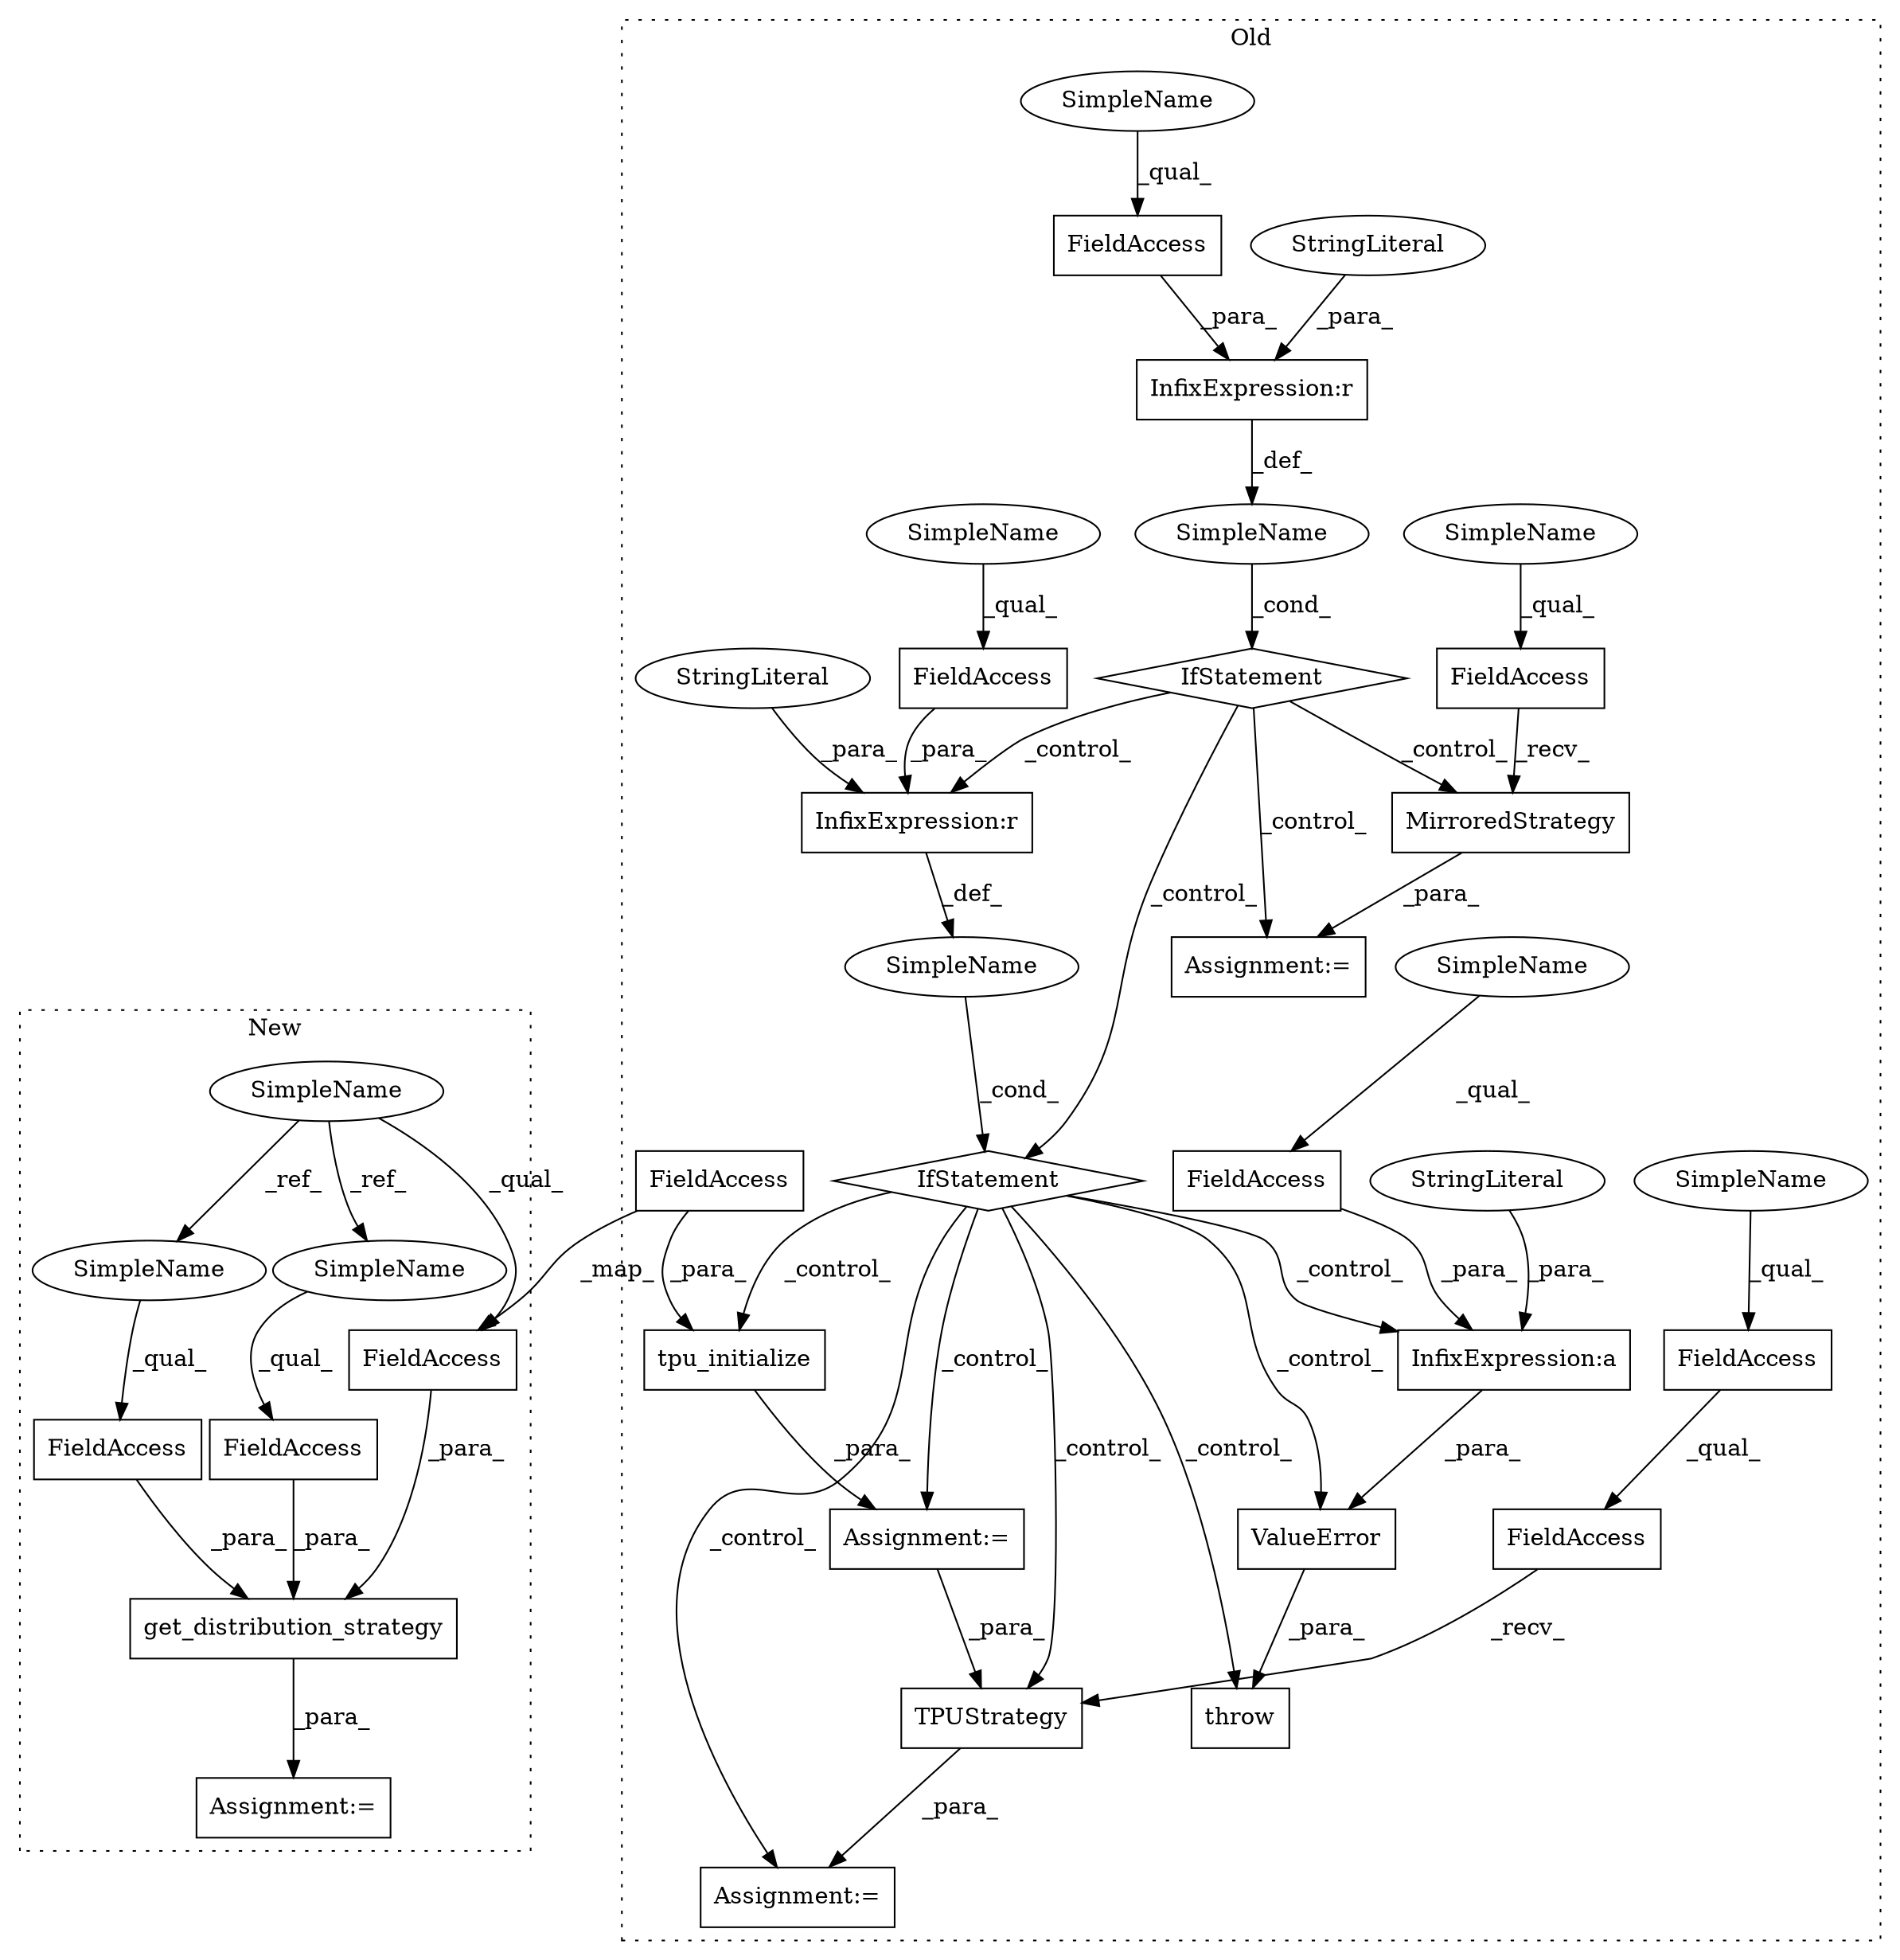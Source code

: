 digraph G {
subgraph cluster0 {
1 [label="IfStatement" a="25" s="10313,10345" l="4,2" shape="diamond"];
4 [label="SimpleName" a="42" s="" l="" shape="ellipse"];
5 [label="Assignment:=" a="7" s="10254" l="1" shape="box"];
6 [label="IfStatement" a="25" s="10201,10236" l="4,2" shape="diamond"];
7 [label="InfixExpression:r" a="27" s="10224" l="4" shape="box"];
8 [label="SimpleName" a="42" s="" l="" shape="ellipse"];
9 [label="Assignment:=" a="7" s="10371" l="1" shape="box"];
10 [label="InfixExpression:r" a="27" s="10336" l="4" shape="box"];
11 [label="TPUStrategy" a="32" s="10457,10485" l="12,1" shape="box"];
12 [label="InfixExpression:a" a="27" s="10578" l="3" shape="box"];
13 [label="MirroredStrategy" a="32" s="10277" l="18" shape="box"];
14 [label="StringLiteral" a="45" s="10525" l="53" shape="ellipse"];
15 [label="StringLiteral" a="45" s="10340" l="5" shape="ellipse"];
16 [label="StringLiteral" a="45" s="10228" l="8" shape="ellipse"];
17 [label="throw" a="53" s="10508" l="6" shape="box"];
19 [label="FieldAccess" a="22" s="10422" l="34" shape="box"];
20 [label="FieldAccess" a="22" s="10205" l="19" shape="box"];
22 [label="FieldAccess" a="22" s="10317" l="19" shape="box"];
23 [label="FieldAccess" a="22" s="10581" l="19" shape="box"];
24 [label="FieldAccess" a="22" s="10255" l="21" shape="box"];
25 [label="FieldAccess" a="22" s="10422" l="21" shape="box"];
26 [label="ValueError" a="32" s="10514,10600" l="11,1" shape="box"];
27 [label="tpu_initialize" a="32" s="10380,10404" l="15,1" shape="box"];
29 [label="Assignment:=" a="7" s="10421" l="1" shape="box"];
30 [label="FieldAccess" a="22" s="10395" l="9" shape="box"];
34 [label="SimpleName" a="42" s="10205" l="5" shape="ellipse"];
35 [label="SimpleName" a="42" s="10581" l="5" shape="ellipse"];
36 [label="SimpleName" a="42" s="10317" l="5" shape="ellipse"];
37 [label="SimpleName" a="42" s="10255" l="10" shape="ellipse"];
38 [label="SimpleName" a="42" s="10422" l="10" shape="ellipse"];
label = "Old";
style="dotted";
}
subgraph cluster1 {
2 [label="get_distribution_strategy" a="32" s="10214,10292" l="26,1" shape="box"];
3 [label="FieldAccess" a="22" s="10268" l="14" shape="box"];
18 [label="FieldAccess" a="22" s="10240" l="27" shape="box"];
21 [label="SimpleName" a="42" s="9856" l="5" shape="ellipse"];
28 [label="Assignment:=" a="7" s="10194" l="1" shape="box"];
31 [label="FieldAccess" a="22" s="10283" l="9" shape="box"];
32 [label="SimpleName" a="42" s="10268" l="5" shape="ellipse"];
33 [label="SimpleName" a="42" s="10240" l="5" shape="ellipse"];
label = "New";
style="dotted";
}
1 -> 9 [label="_control_"];
1 -> 11 [label="_control_"];
1 -> 17 [label="_control_"];
1 -> 12 [label="_control_"];
1 -> 26 [label="_control_"];
1 -> 27 [label="_control_"];
1 -> 29 [label="_control_"];
2 -> 28 [label="_para_"];
3 -> 2 [label="_para_"];
4 -> 6 [label="_cond_"];
6 -> 5 [label="_control_"];
6 -> 13 [label="_control_"];
6 -> 1 [label="_control_"];
6 -> 10 [label="_control_"];
7 -> 4 [label="_def_"];
8 -> 1 [label="_cond_"];
9 -> 11 [label="_para_"];
10 -> 8 [label="_def_"];
11 -> 29 [label="_para_"];
12 -> 26 [label="_para_"];
13 -> 5 [label="_para_"];
14 -> 12 [label="_para_"];
15 -> 10 [label="_para_"];
16 -> 7 [label="_para_"];
18 -> 2 [label="_para_"];
19 -> 11 [label="_recv_"];
20 -> 7 [label="_para_"];
21 -> 32 [label="_ref_"];
21 -> 33 [label="_ref_"];
21 -> 31 [label="_qual_"];
22 -> 10 [label="_para_"];
23 -> 12 [label="_para_"];
24 -> 13 [label="_recv_"];
25 -> 19 [label="_qual_"];
26 -> 17 [label="_para_"];
27 -> 9 [label="_para_"];
30 -> 27 [label="_para_"];
30 -> 31 [label="_map_"];
31 -> 2 [label="_para_"];
32 -> 3 [label="_qual_"];
33 -> 18 [label="_qual_"];
34 -> 20 [label="_qual_"];
35 -> 23 [label="_qual_"];
36 -> 22 [label="_qual_"];
37 -> 24 [label="_qual_"];
38 -> 25 [label="_qual_"];
}